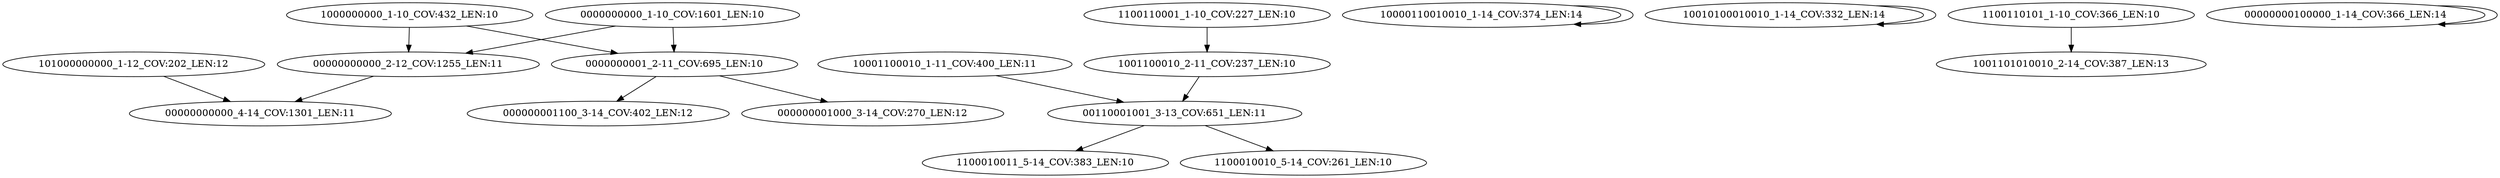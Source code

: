 digraph G {
    "00000000000_2-12_COV:1255_LEN:11" -> "00000000000_4-14_COV:1301_LEN:11";
    "10001100010_1-11_COV:400_LEN:11" -> "00110001001_3-13_COV:651_LEN:11";
    "10000110010010_1-14_COV:374_LEN:14" -> "10000110010010_1-14_COV:374_LEN:14";
    "1001100010_2-11_COV:237_LEN:10" -> "00110001001_3-13_COV:651_LEN:11";
    "0000000001_2-11_COV:695_LEN:10" -> "000000001000_3-14_COV:270_LEN:12";
    "0000000001_2-11_COV:695_LEN:10" -> "000000001100_3-14_COV:402_LEN:12";
    "1100110001_1-10_COV:227_LEN:10" -> "1001100010_2-11_COV:237_LEN:10";
    "1000000000_1-10_COV:432_LEN:10" -> "00000000000_2-12_COV:1255_LEN:11";
    "1000000000_1-10_COV:432_LEN:10" -> "0000000001_2-11_COV:695_LEN:10";
    "101000000000_1-12_COV:202_LEN:12" -> "00000000000_4-14_COV:1301_LEN:11";
    "00110001001_3-13_COV:651_LEN:11" -> "1100010011_5-14_COV:383_LEN:10";
    "00110001001_3-13_COV:651_LEN:11" -> "1100010010_5-14_COV:261_LEN:10";
    "10010100010010_1-14_COV:332_LEN:14" -> "10010100010010_1-14_COV:332_LEN:14";
    "1100110101_1-10_COV:366_LEN:10" -> "1001101010010_2-14_COV:387_LEN:13";
    "00000000100000_1-14_COV:366_LEN:14" -> "00000000100000_1-14_COV:366_LEN:14";
    "0000000000_1-10_COV:1601_LEN:10" -> "00000000000_2-12_COV:1255_LEN:11";
    "0000000000_1-10_COV:1601_LEN:10" -> "0000000001_2-11_COV:695_LEN:10";
}
